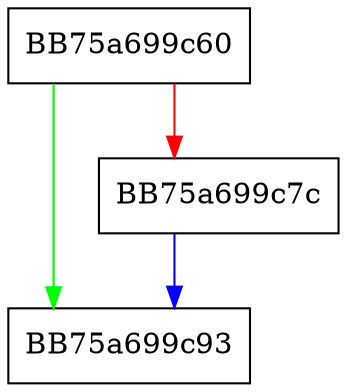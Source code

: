 digraph uflow {
  node [shape="box"];
  graph [splines=ortho];
  BB75a699c60 -> BB75a699c93 [color="green"];
  BB75a699c60 -> BB75a699c7c [color="red"];
  BB75a699c7c -> BB75a699c93 [color="blue"];
}